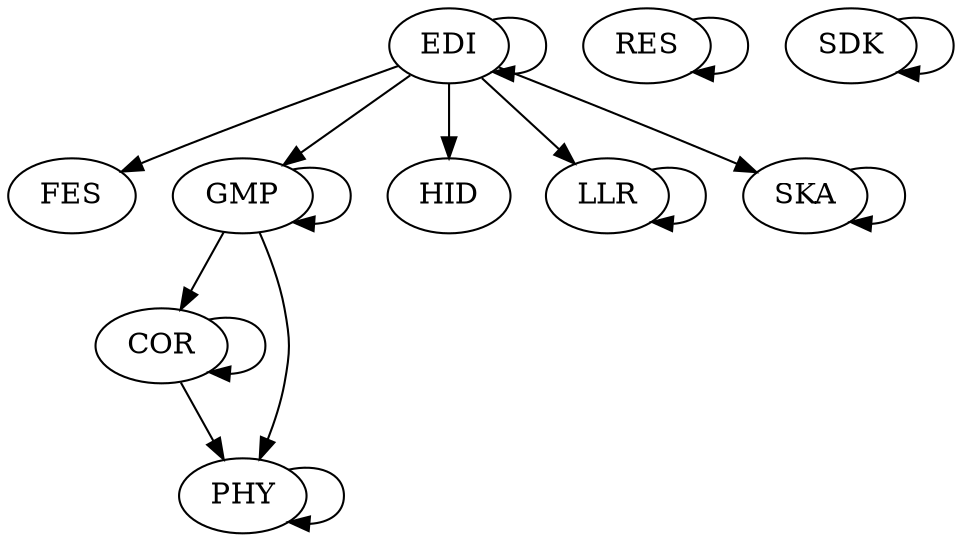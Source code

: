 digraph "source tree" {
	"COR" -> "COR"
	"COR" -> "PHY"
	"EDI" -> "EDI"
	"EDI" -> "FES"
	"EDI" -> "GMP"
	"EDI" -> "HID"
	"EDI" -> "LLR"
	"EDI" -> "SKA"
	"GMP" -> "COR"
	"GMP" -> "GMP"
	"GMP" -> "PHY"
	"LLR" -> "LLR"
	"PHY" -> "PHY"
	"RES" -> "RES"
	"SDK" -> "SDK"
	"SKA" -> "SKA"
}